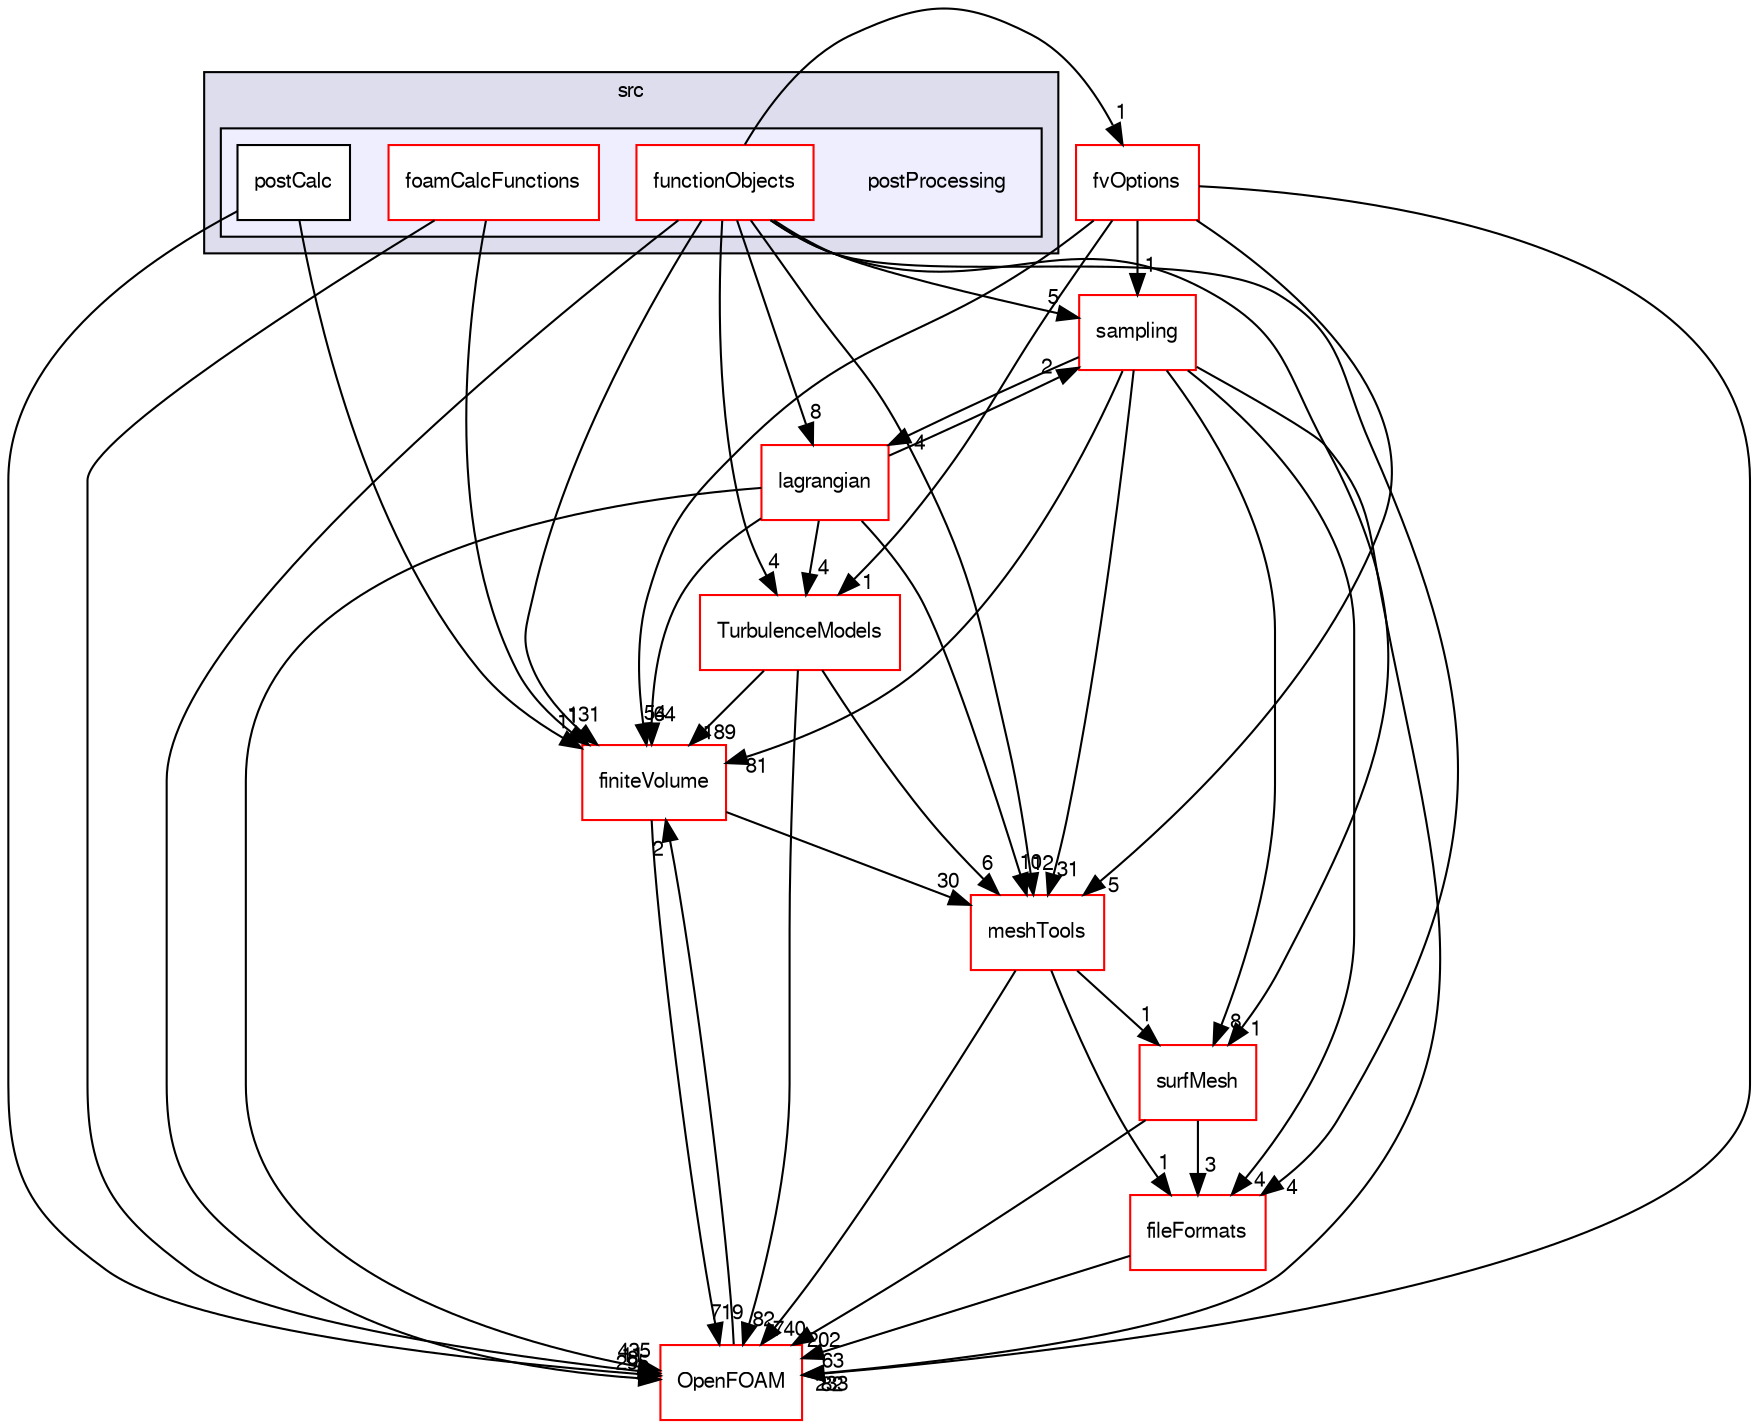 digraph "src/postProcessing" {
  bgcolor=transparent;
  compound=true
  node [ fontsize="10", fontname="FreeSans"];
  edge [ labelfontsize="10", labelfontname="FreeSans"];
  subgraph clusterdir_68267d1309a1af8e8297ef4c3efbcdba {
    graph [ bgcolor="#ddddee", pencolor="black", label="src" fontname="FreeSans", fontsize="10", URL="dir_68267d1309a1af8e8297ef4c3efbcdba.html"]
  subgraph clusterdir_a03451fb51a99aeda64b9111367b1019 {
    graph [ bgcolor="#eeeeff", pencolor="black", label="" URL="dir_a03451fb51a99aeda64b9111367b1019.html"];
    dir_a03451fb51a99aeda64b9111367b1019 [shape=plaintext label="postProcessing"];
    dir_e8edcdfe104a2a1ceea328e2145ca73e [shape=box label="foamCalcFunctions" color="red" fillcolor="white" style="filled" URL="dir_e8edcdfe104a2a1ceea328e2145ca73e.html"];
    dir_e82badcb6e86a7406e8ef8dc75ac578f [shape=box label="functionObjects" color="red" fillcolor="white" style="filled" URL="dir_e82badcb6e86a7406e8ef8dc75ac578f.html"];
    dir_dd42b7543ce7b76dbd91b653ac96c3d2 [shape=box label="postCalc" color="black" fillcolor="white" style="filled" URL="dir_dd42b7543ce7b76dbd91b653ac96c3d2.html"];
  }
  }
  dir_9bd15774b555cf7259a6fa18f99fe99b [shape=box label="finiteVolume" color="red" URL="dir_9bd15774b555cf7259a6fa18f99fe99b.html"];
  dir_24a3817a3c61c11f04a0a72057522f4f [shape=box label="sampling" color="red" URL="dir_24a3817a3c61c11f04a0a72057522f4f.html"];
  dir_0a88fe22feb23ce5f078a04a1df67721 [shape=box label="surfMesh" color="red" URL="dir_0a88fe22feb23ce5f078a04a1df67721.html"];
  dir_ae30ad0bef50cf391b24c614251bb9fd [shape=box label="meshTools" color="red" URL="dir_ae30ad0bef50cf391b24c614251bb9fd.html"];
  dir_b05602f37bb521a7142c0a3e200b5f35 [shape=box label="fileFormats" color="red" URL="dir_b05602f37bb521a7142c0a3e200b5f35.html"];
  dir_1eda626aeac0f0ad2848c36acaa5d501 [shape=box label="TurbulenceModels" color="red" URL="dir_1eda626aeac0f0ad2848c36acaa5d501.html"];
  dir_c5473ff19b20e6ec4dfe5c310b3778a8 [shape=box label="OpenFOAM" color="red" URL="dir_c5473ff19b20e6ec4dfe5c310b3778a8.html"];
  dir_3feeed9f14097927738cfbd9bcefd859 [shape=box label="fvOptions" color="red" URL="dir_3feeed9f14097927738cfbd9bcefd859.html"];
  dir_f8c25efc4b6f6a8502a42d5af7554d23 [shape=box label="lagrangian" color="red" URL="dir_f8c25efc4b6f6a8502a42d5af7554d23.html"];
  dir_9bd15774b555cf7259a6fa18f99fe99b->dir_ae30ad0bef50cf391b24c614251bb9fd [headlabel="30", labeldistance=1.5 headhref="dir_000727_001560.html"];
  dir_9bd15774b555cf7259a6fa18f99fe99b->dir_c5473ff19b20e6ec4dfe5c310b3778a8 [headlabel="719", labeldistance=1.5 headhref="dir_000727_001706.html"];
  dir_24a3817a3c61c11f04a0a72057522f4f->dir_9bd15774b555cf7259a6fa18f99fe99b [headlabel="81", labeldistance=1.5 headhref="dir_002420_000727.html"];
  dir_24a3817a3c61c11f04a0a72057522f4f->dir_0a88fe22feb23ce5f078a04a1df67721 [headlabel="8", labeldistance=1.5 headhref="dir_002420_002490.html"];
  dir_24a3817a3c61c11f04a0a72057522f4f->dir_ae30ad0bef50cf391b24c614251bb9fd [headlabel="31", labeldistance=1.5 headhref="dir_002420_001560.html"];
  dir_24a3817a3c61c11f04a0a72057522f4f->dir_b05602f37bb521a7142c0a3e200b5f35 [headlabel="4", labeldistance=1.5 headhref="dir_002420_000714.html"];
  dir_24a3817a3c61c11f04a0a72057522f4f->dir_c5473ff19b20e6ec4dfe5c310b3778a8 [headlabel="233", labeldistance=1.5 headhref="dir_002420_001706.html"];
  dir_24a3817a3c61c11f04a0a72057522f4f->dir_f8c25efc4b6f6a8502a42d5af7554d23 [headlabel="4", labeldistance=1.5 headhref="dir_002420_001178.html"];
  dir_0a88fe22feb23ce5f078a04a1df67721->dir_b05602f37bb521a7142c0a3e200b5f35 [headlabel="3", labeldistance=1.5 headhref="dir_002490_000714.html"];
  dir_0a88fe22feb23ce5f078a04a1df67721->dir_c5473ff19b20e6ec4dfe5c310b3778a8 [headlabel="202", labeldistance=1.5 headhref="dir_002490_001706.html"];
  dir_ae30ad0bef50cf391b24c614251bb9fd->dir_0a88fe22feb23ce5f078a04a1df67721 [headlabel="1", labeldistance=1.5 headhref="dir_001560_002490.html"];
  dir_ae30ad0bef50cf391b24c614251bb9fd->dir_b05602f37bb521a7142c0a3e200b5f35 [headlabel="1", labeldistance=1.5 headhref="dir_001560_000714.html"];
  dir_ae30ad0bef50cf391b24c614251bb9fd->dir_c5473ff19b20e6ec4dfe5c310b3778a8 [headlabel="740", labeldistance=1.5 headhref="dir_001560_001706.html"];
  dir_b05602f37bb521a7142c0a3e200b5f35->dir_c5473ff19b20e6ec4dfe5c310b3778a8 [headlabel="63", labeldistance=1.5 headhref="dir_000714_001706.html"];
  dir_1eda626aeac0f0ad2848c36acaa5d501->dir_9bd15774b555cf7259a6fa18f99fe99b [headlabel="189", labeldistance=1.5 headhref="dir_000585_000727.html"];
  dir_1eda626aeac0f0ad2848c36acaa5d501->dir_ae30ad0bef50cf391b24c614251bb9fd [headlabel="6", labeldistance=1.5 headhref="dir_000585_001560.html"];
  dir_1eda626aeac0f0ad2848c36acaa5d501->dir_c5473ff19b20e6ec4dfe5c310b3778a8 [headlabel="82", labeldistance=1.5 headhref="dir_000585_001706.html"];
  dir_e8edcdfe104a2a1ceea328e2145ca73e->dir_9bd15774b555cf7259a6fa18f99fe99b [headlabel="1", labeldistance=1.5 headhref="dir_002254_000727.html"];
  dir_e8edcdfe104a2a1ceea328e2145ca73e->dir_c5473ff19b20e6ec4dfe5c310b3778a8 [headlabel="11", labeldistance=1.5 headhref="dir_002254_001706.html"];
  dir_dd42b7543ce7b76dbd91b653ac96c3d2->dir_9bd15774b555cf7259a6fa18f99fe99b [headlabel="1", labeldistance=1.5 headhref="dir_002324_000727.html"];
  dir_dd42b7543ce7b76dbd91b653ac96c3d2->dir_c5473ff19b20e6ec4dfe5c310b3778a8 [headlabel="8", labeldistance=1.5 headhref="dir_002324_001706.html"];
  dir_c5473ff19b20e6ec4dfe5c310b3778a8->dir_9bd15774b555cf7259a6fa18f99fe99b [headlabel="2", labeldistance=1.5 headhref="dir_001706_000727.html"];
  dir_e82badcb6e86a7406e8ef8dc75ac578f->dir_9bd15774b555cf7259a6fa18f99fe99b [headlabel="131", labeldistance=1.5 headhref="dir_000760_000727.html"];
  dir_e82badcb6e86a7406e8ef8dc75ac578f->dir_24a3817a3c61c11f04a0a72057522f4f [headlabel="5", labeldistance=1.5 headhref="dir_000760_002420.html"];
  dir_e82badcb6e86a7406e8ef8dc75ac578f->dir_0a88fe22feb23ce5f078a04a1df67721 [headlabel="1", labeldistance=1.5 headhref="dir_000760_002490.html"];
  dir_e82badcb6e86a7406e8ef8dc75ac578f->dir_ae30ad0bef50cf391b24c614251bb9fd [headlabel="12", labeldistance=1.5 headhref="dir_000760_001560.html"];
  dir_e82badcb6e86a7406e8ef8dc75ac578f->dir_b05602f37bb521a7142c0a3e200b5f35 [headlabel="4", labeldistance=1.5 headhref="dir_000760_000714.html"];
  dir_e82badcb6e86a7406e8ef8dc75ac578f->dir_1eda626aeac0f0ad2848c36acaa5d501 [headlabel="4", labeldistance=1.5 headhref="dir_000760_000585.html"];
  dir_e82badcb6e86a7406e8ef8dc75ac578f->dir_c5473ff19b20e6ec4dfe5c310b3778a8 [headlabel="295", labeldistance=1.5 headhref="dir_000760_001706.html"];
  dir_e82badcb6e86a7406e8ef8dc75ac578f->dir_3feeed9f14097927738cfbd9bcefd859 [headlabel="1", labeldistance=1.5 headhref="dir_000760_001135.html"];
  dir_e82badcb6e86a7406e8ef8dc75ac578f->dir_f8c25efc4b6f6a8502a42d5af7554d23 [headlabel="8", labeldistance=1.5 headhref="dir_000760_001178.html"];
  dir_3feeed9f14097927738cfbd9bcefd859->dir_9bd15774b555cf7259a6fa18f99fe99b [headlabel="54", labeldistance=1.5 headhref="dir_001135_000727.html"];
  dir_3feeed9f14097927738cfbd9bcefd859->dir_24a3817a3c61c11f04a0a72057522f4f [headlabel="1", labeldistance=1.5 headhref="dir_001135_002420.html"];
  dir_3feeed9f14097927738cfbd9bcefd859->dir_ae30ad0bef50cf391b24c614251bb9fd [headlabel="5", labeldistance=1.5 headhref="dir_001135_001560.html"];
  dir_3feeed9f14097927738cfbd9bcefd859->dir_1eda626aeac0f0ad2848c36acaa5d501 [headlabel="1", labeldistance=1.5 headhref="dir_001135_000585.html"];
  dir_3feeed9f14097927738cfbd9bcefd859->dir_c5473ff19b20e6ec4dfe5c310b3778a8 [headlabel="82", labeldistance=1.5 headhref="dir_001135_001706.html"];
  dir_f8c25efc4b6f6a8502a42d5af7554d23->dir_9bd15774b555cf7259a6fa18f99fe99b [headlabel="64", labeldistance=1.5 headhref="dir_001178_000727.html"];
  dir_f8c25efc4b6f6a8502a42d5af7554d23->dir_24a3817a3c61c11f04a0a72057522f4f [headlabel="2", labeldistance=1.5 headhref="dir_001178_002420.html"];
  dir_f8c25efc4b6f6a8502a42d5af7554d23->dir_ae30ad0bef50cf391b24c614251bb9fd [headlabel="10", labeldistance=1.5 headhref="dir_001178_001560.html"];
  dir_f8c25efc4b6f6a8502a42d5af7554d23->dir_1eda626aeac0f0ad2848c36acaa5d501 [headlabel="4", labeldistance=1.5 headhref="dir_001178_000585.html"];
  dir_f8c25efc4b6f6a8502a42d5af7554d23->dir_c5473ff19b20e6ec4dfe5c310b3778a8 [headlabel="435", labeldistance=1.5 headhref="dir_001178_001706.html"];
}
